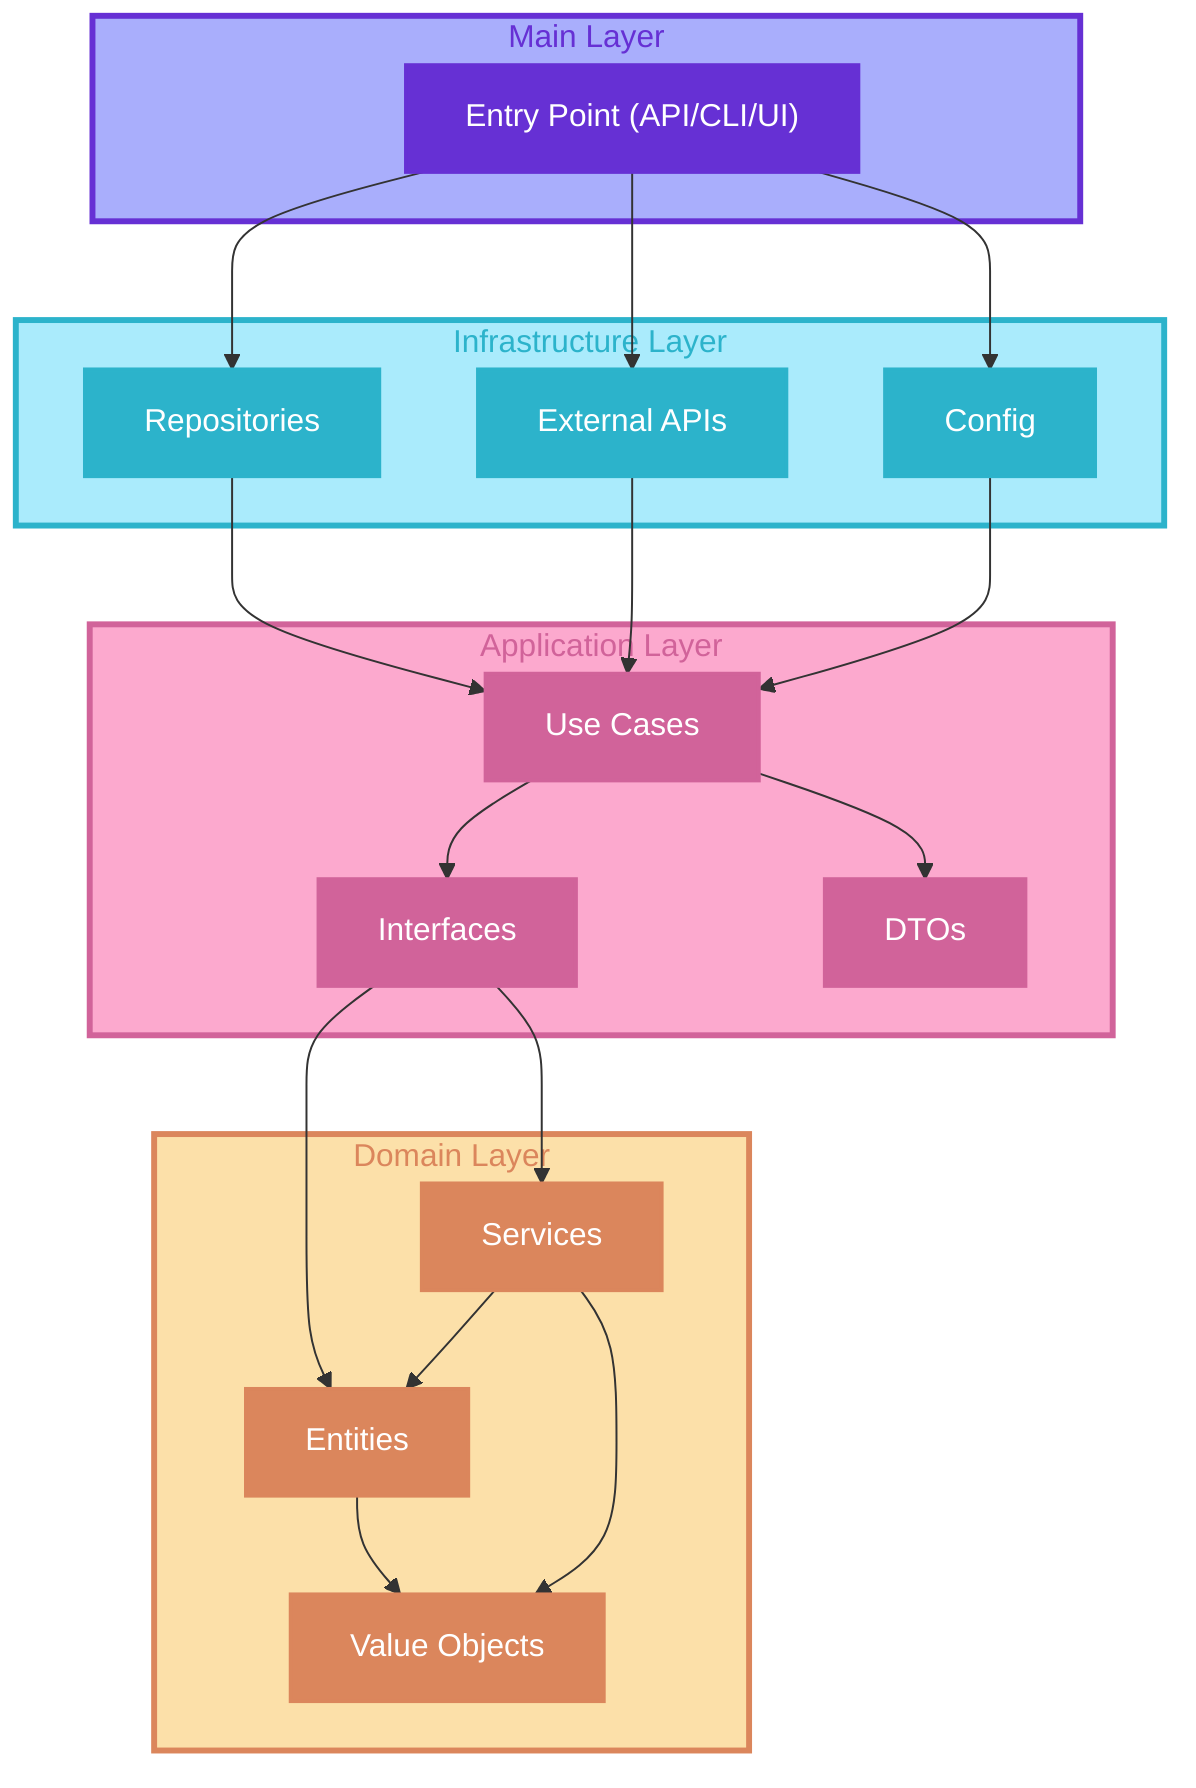 graph TB
    %% Main Layer - Entry Points
    subgraph Main [Main Layer]
        direction LR
        EntryPoint["Entry Point (API/CLI/UI)"]
    end

    %% Infrastructure Layer
    subgraph Infrastructure [Infrastructure Layer]
        Repositories[Repositories]
        External[External APIs]
        Config[Config]
    end

    %% Application Layer
    subgraph Application [Application Layer]
        Interfaces[Interfaces]
        UseCases[Use Cases]
        DTOs[DTOs]
    end

    %% Domain Layer - Core
    subgraph Domain [Domain Layer]
        Entities[Entities]
        Services[Services]
        ValueObjects[Value Objects]
    end
    
    %% Dependencies flow from outer to inner layers
    EntryPoint --> Repositories
    EntryPoint --> External
    EntryPoint --> Config
    
    Repositories --> UseCases
    External --> UseCases
    Config --> UseCases
    
    UseCases --> Interfaces
    UseCases --> DTOs
    
    Interfaces --> Entities
    Interfaces --> Services
    
    Entities --> ValueObjects
    Services --> ValueObjects
    Services --> Entities

    %% Domain Layer Style
    style Domain fill:#fce0a9,stroke:#db865c,stroke-width:3px,color:#db865c
    style Entities fill:#db865c,stroke:#db865c,stroke-width:2px,color:#ffffff
    style Services fill:#db865c,stroke:#db865c,stroke-width:2px,color:#ffffff
    style ValueObjects fill:#db865c,stroke:#db865c,stroke-width:2px,color:#ffffff

    %% Application Layer Style (Pink/Red)
    style Application fill:#fca9ce,stroke:#d1639a,stroke-width:3px,color:#d1639a
    style Interfaces fill:#d1639a,stroke:#d1639a,stroke-width:2px,color:#ffffff
    style UseCases fill:#d1639a,stroke:#d1639a,stroke-width:2px,color:#ffffff
    style DTOs fill:#d1639a,stroke:#d1639a,stroke-width:2px,color:#ffffff

    %% Infrastructure Layer Style
    style Infrastructure fill:#aaebfc,stroke:#2cb3cb,stroke-width:3px,color:#2cb3cb
    style Repositories fill:#2cb3cb,stroke:#2cb3cb,stroke-width:2px,color:#ffffff
    style External fill:#2cb3cb,stroke:#2cb3cb,stroke-width:2px,color:#ffffff
    style Config fill:#2cb3cb,stroke:#2cb3cb,stroke-width:2px,color:#ffffff

    %% Main Layer Style
    style Main fill:#a9aefc,stroke:#6630d4,stroke-width:3px,color:#6630d4
    style EntryPoint fill:#6630d4,stroke:#6630d4,stroke-width:2px,color:#ffffff